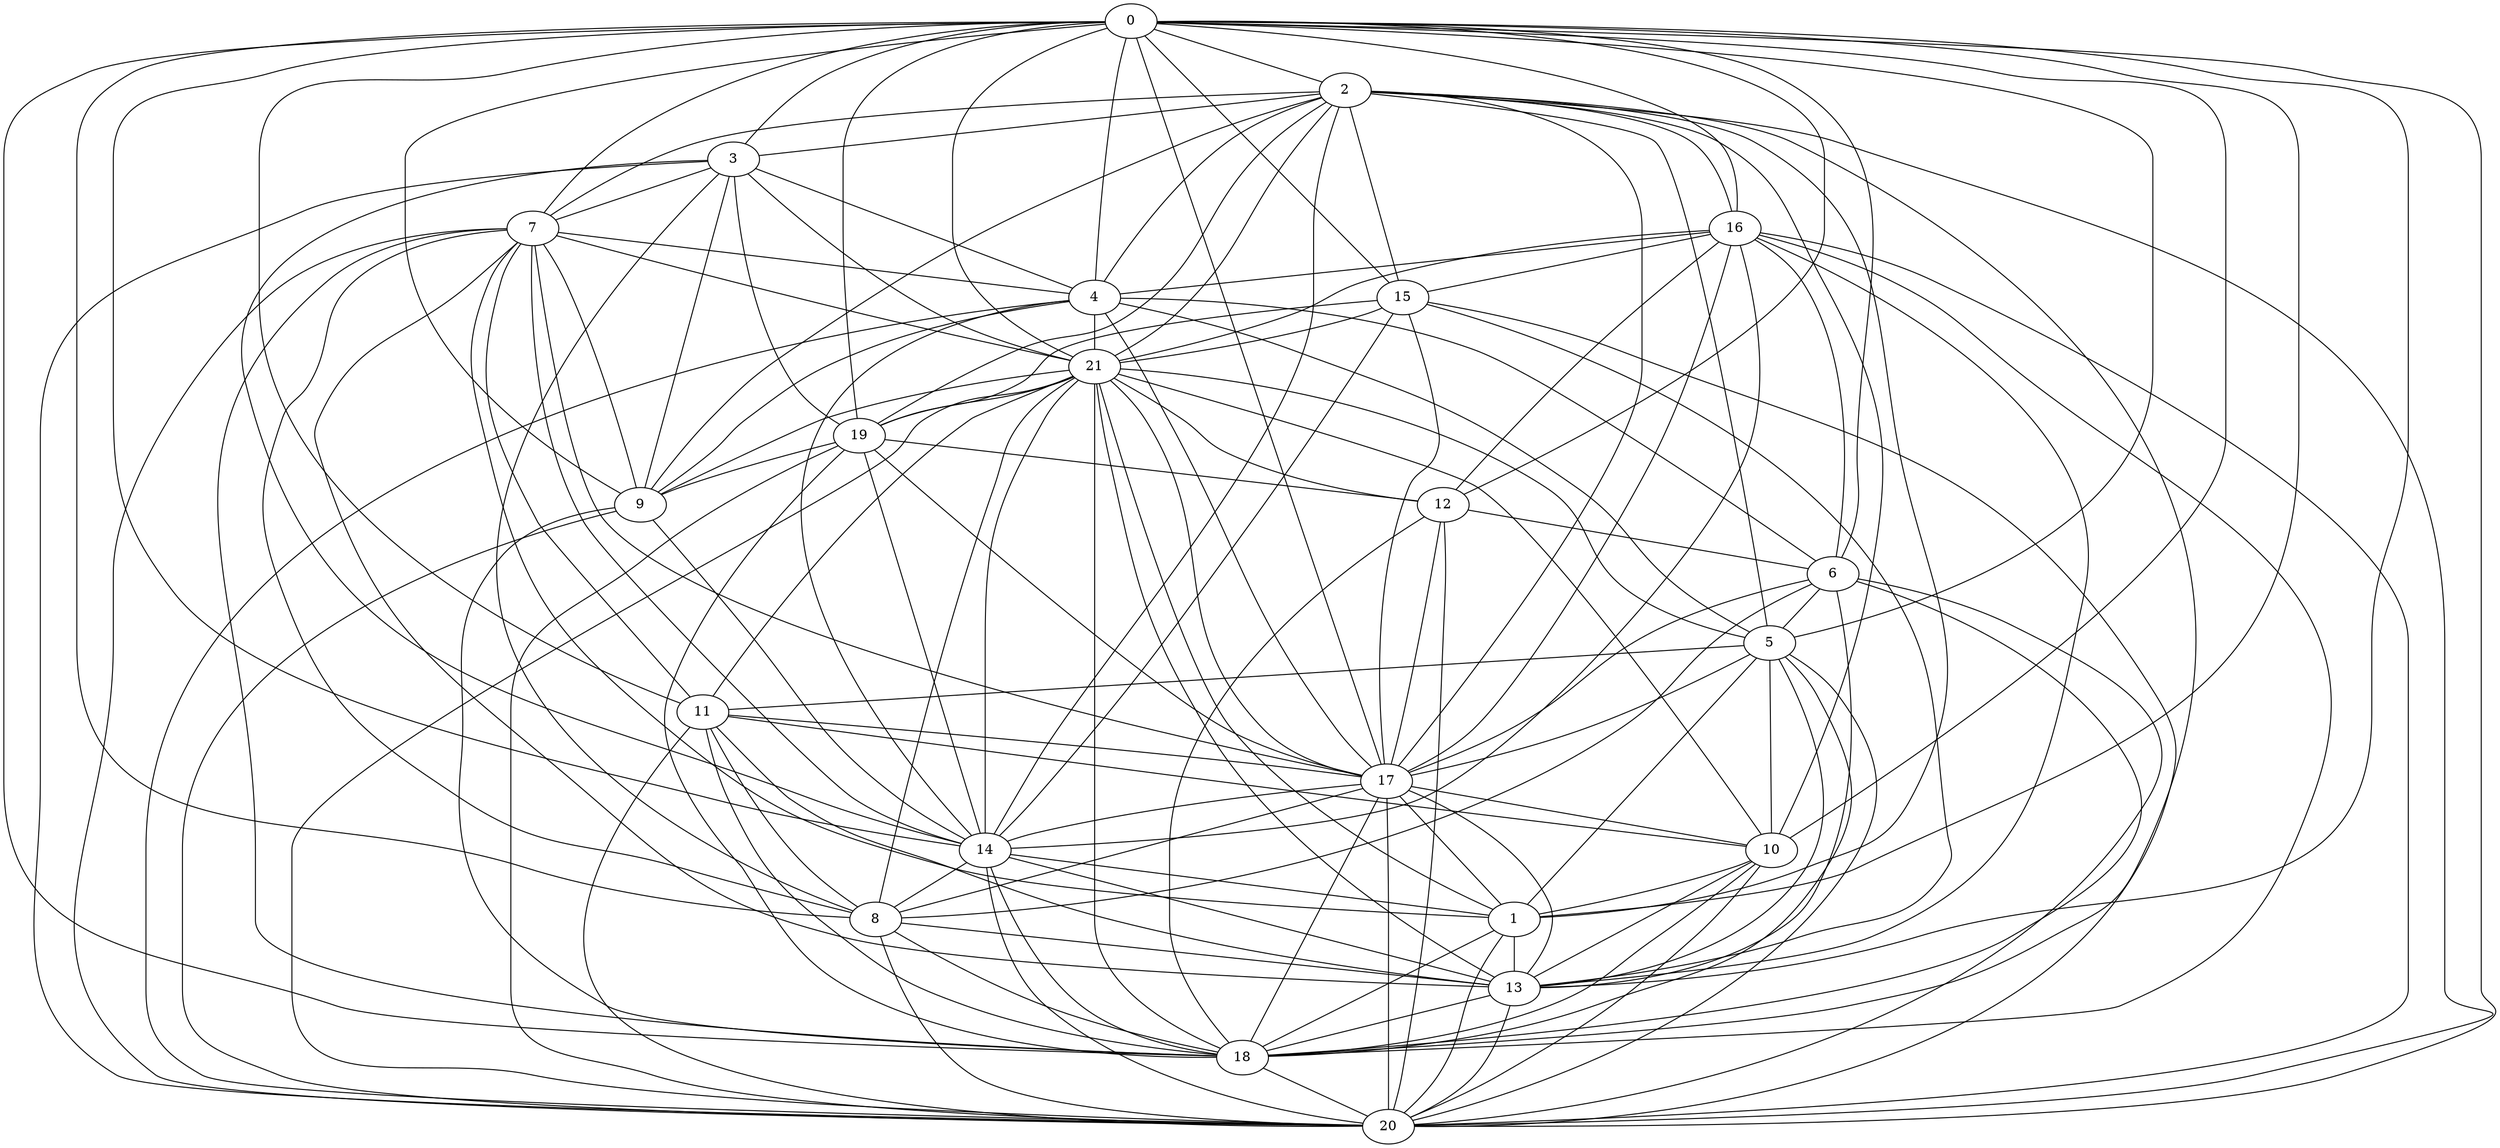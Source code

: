 graph G {
0;
1;
2;
3;
4;
5;
6;
7;
8;
9;
10;
11;
12;
13;
14;
15;
16;
17;
18;
19;
20;
21;
0--1 ;
0--2 ;
0--3 ;
0--4 ;
0--5 ;
0--6 ;
0--7 ;
0--8 ;
0--9 ;
0--10 ;
0--11 ;
0--12 ;
0--13 ;
0--14 ;
0--15 ;
0--16 ;
0--17 ;
0--18 ;
0--19 ;
0--20 ;
0--21 ;
16--4 ;
16--18 ;
16--12 ;
16--6 ;
16--20 ;
16--15 ;
16--14 ;
16--13 ;
16--17 ;
16--21 ;
12--6 ;
12--20 ;
12--17 ;
12--18 ;
12--21 ;
15--20 ;
15--13 ;
15--14 ;
15--17 ;
4--9 ;
4--14 ;
4--17 ;
4--20 ;
4--6 ;
4--21 ;
4--5 ;
4--3 ;
4--2 ;
21--3 ;
21--9 ;
21--19 ;
21--8 ;
21--13 ;
21--18 ;
21--7 ;
21--1 ;
21--2 ;
21--14 ;
21--17 ;
21--10 ;
21--5 ;
21--11 ;
21--20 ;
19--17 ;
19--9 ;
19--18 ;
19--14 ;
19--20 ;
9--20 ;
9--2 ;
9--14 ;
9--18 ;
2--3 ;
2--7 ;
2--1 ;
2--17 ;
2--10 ;
2--5 ;
2--20 ;
2--14 ;
17--1 ;
17--7 ;
17--8 ;
17--18 ;
17--6 ;
17--10 ;
17--5 ;
17--20 ;
17--13 ;
17--14 ;
6--5 ;
6--8 ;
6--18 ;
6--20 ;
6--13 ;
10--13 ;
10--18 ;
10--1 ;
10--11 ;
10--20 ;
10--5 ;
5--13 ;
5--1 ;
5--18 ;
5--20 ;
14--8 ;
14--18 ;
14--20 ;
14--3 ;
14--7 ;
14--1 ;
14--13 ;
8--3 ;
8--20 ;
8--7 ;
8--13 ;
8--18 ;
1--13 ;
1--20 ;
1--18 ;
7--13 ;
7--18 ;
7--20 ;
11--20 ;
13--18 ;
13--20 ;
18--20 ;
19--3 ;
19--12 ;
11--17 ;
11--18 ;
11--7 ;
11--8 ;
11--13 ;
15--21 ;
15--19 ;
2--16 ;
2--15 ;
2--19 ;
2--18 ;
7--1 ;
5--11 ;
7--4 ;
7--9 ;
3--7 ;
3--20 ;
3--9 ;
}
